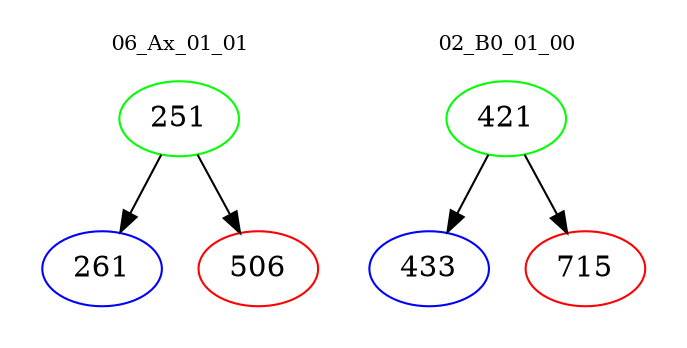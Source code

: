 digraph{
subgraph cluster_0 {
color = white
label = "06_Ax_01_01";
fontsize=10;
T0_251 [label="251", color="green"]
T0_251 -> T0_261 [color="black"]
T0_261 [label="261", color="blue"]
T0_251 -> T0_506 [color="black"]
T0_506 [label="506", color="red"]
}
subgraph cluster_1 {
color = white
label = "02_B0_01_00";
fontsize=10;
T1_421 [label="421", color="green"]
T1_421 -> T1_433 [color="black"]
T1_433 [label="433", color="blue"]
T1_421 -> T1_715 [color="black"]
T1_715 [label="715", color="red"]
}
}
